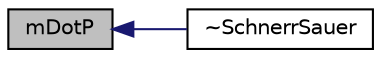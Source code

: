 digraph "mDotP"
{
  bgcolor="transparent";
  edge [fontname="Helvetica",fontsize="10",labelfontname="Helvetica",labelfontsize="10"];
  node [fontname="Helvetica",fontsize="10",shape=record];
  rankdir="LR";
  Node1 [label="mDotP",height=0.2,width=0.4,color="black", fillcolor="grey75", style="filled", fontcolor="black"];
  Node1 -> Node2 [dir="back",color="midnightblue",fontsize="10",style="solid",fontname="Helvetica"];
  Node2 [label="~SchnerrSauer",height=0.2,width=0.4,color="black",URL="$a02324.html#ae93fe8b8d36570f43040ba4e4b5c79e0",tooltip="Destructor. "];
}
